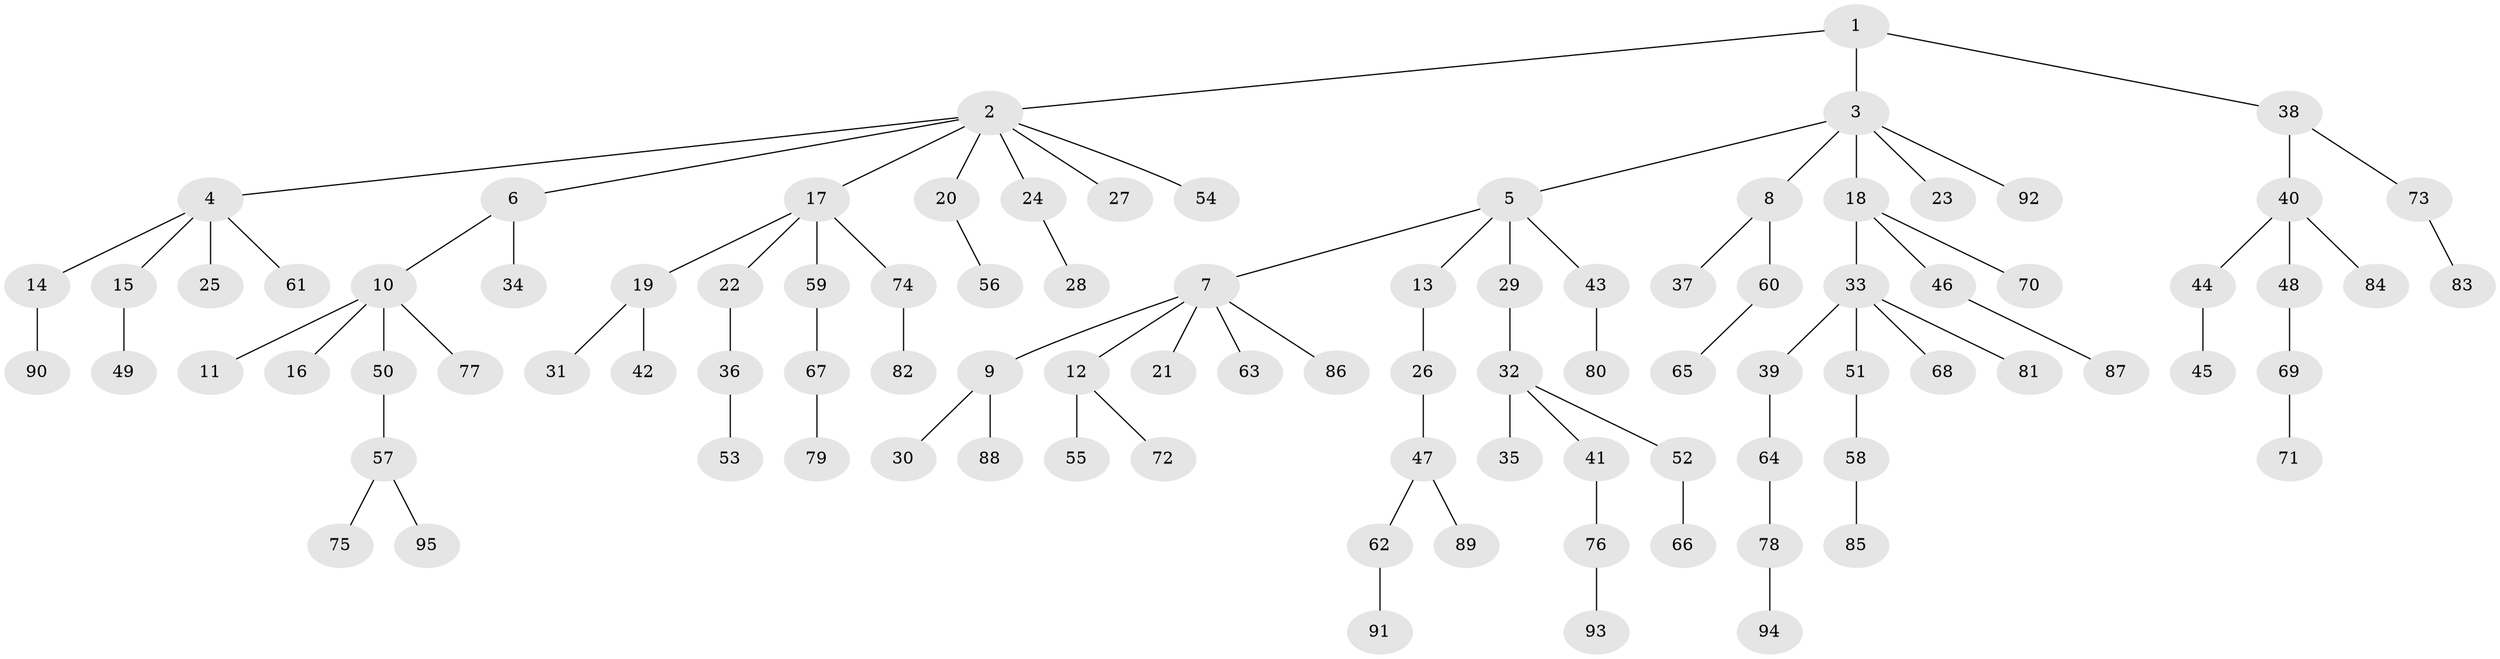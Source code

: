 // coarse degree distribution, {3: 0.14285714285714285, 6: 0.02040816326530612, 5: 0.04081632653061224, 4: 0.061224489795918366, 2: 0.22448979591836735, 1: 0.5102040816326531}
// Generated by graph-tools (version 1.1) at 2025/51/03/04/25 22:51:51]
// undirected, 95 vertices, 94 edges
graph export_dot {
  node [color=gray90,style=filled];
  1;
  2;
  3;
  4;
  5;
  6;
  7;
  8;
  9;
  10;
  11;
  12;
  13;
  14;
  15;
  16;
  17;
  18;
  19;
  20;
  21;
  22;
  23;
  24;
  25;
  26;
  27;
  28;
  29;
  30;
  31;
  32;
  33;
  34;
  35;
  36;
  37;
  38;
  39;
  40;
  41;
  42;
  43;
  44;
  45;
  46;
  47;
  48;
  49;
  50;
  51;
  52;
  53;
  54;
  55;
  56;
  57;
  58;
  59;
  60;
  61;
  62;
  63;
  64;
  65;
  66;
  67;
  68;
  69;
  70;
  71;
  72;
  73;
  74;
  75;
  76;
  77;
  78;
  79;
  80;
  81;
  82;
  83;
  84;
  85;
  86;
  87;
  88;
  89;
  90;
  91;
  92;
  93;
  94;
  95;
  1 -- 2;
  1 -- 3;
  1 -- 38;
  2 -- 4;
  2 -- 6;
  2 -- 17;
  2 -- 20;
  2 -- 24;
  2 -- 27;
  2 -- 54;
  3 -- 5;
  3 -- 8;
  3 -- 18;
  3 -- 23;
  3 -- 92;
  4 -- 14;
  4 -- 15;
  4 -- 25;
  4 -- 61;
  5 -- 7;
  5 -- 13;
  5 -- 29;
  5 -- 43;
  6 -- 10;
  6 -- 34;
  7 -- 9;
  7 -- 12;
  7 -- 21;
  7 -- 63;
  7 -- 86;
  8 -- 37;
  8 -- 60;
  9 -- 30;
  9 -- 88;
  10 -- 11;
  10 -- 16;
  10 -- 50;
  10 -- 77;
  12 -- 55;
  12 -- 72;
  13 -- 26;
  14 -- 90;
  15 -- 49;
  17 -- 19;
  17 -- 22;
  17 -- 59;
  17 -- 74;
  18 -- 33;
  18 -- 46;
  18 -- 70;
  19 -- 31;
  19 -- 42;
  20 -- 56;
  22 -- 36;
  24 -- 28;
  26 -- 47;
  29 -- 32;
  32 -- 35;
  32 -- 41;
  32 -- 52;
  33 -- 39;
  33 -- 51;
  33 -- 68;
  33 -- 81;
  36 -- 53;
  38 -- 40;
  38 -- 73;
  39 -- 64;
  40 -- 44;
  40 -- 48;
  40 -- 84;
  41 -- 76;
  43 -- 80;
  44 -- 45;
  46 -- 87;
  47 -- 62;
  47 -- 89;
  48 -- 69;
  50 -- 57;
  51 -- 58;
  52 -- 66;
  57 -- 75;
  57 -- 95;
  58 -- 85;
  59 -- 67;
  60 -- 65;
  62 -- 91;
  64 -- 78;
  67 -- 79;
  69 -- 71;
  73 -- 83;
  74 -- 82;
  76 -- 93;
  78 -- 94;
}
